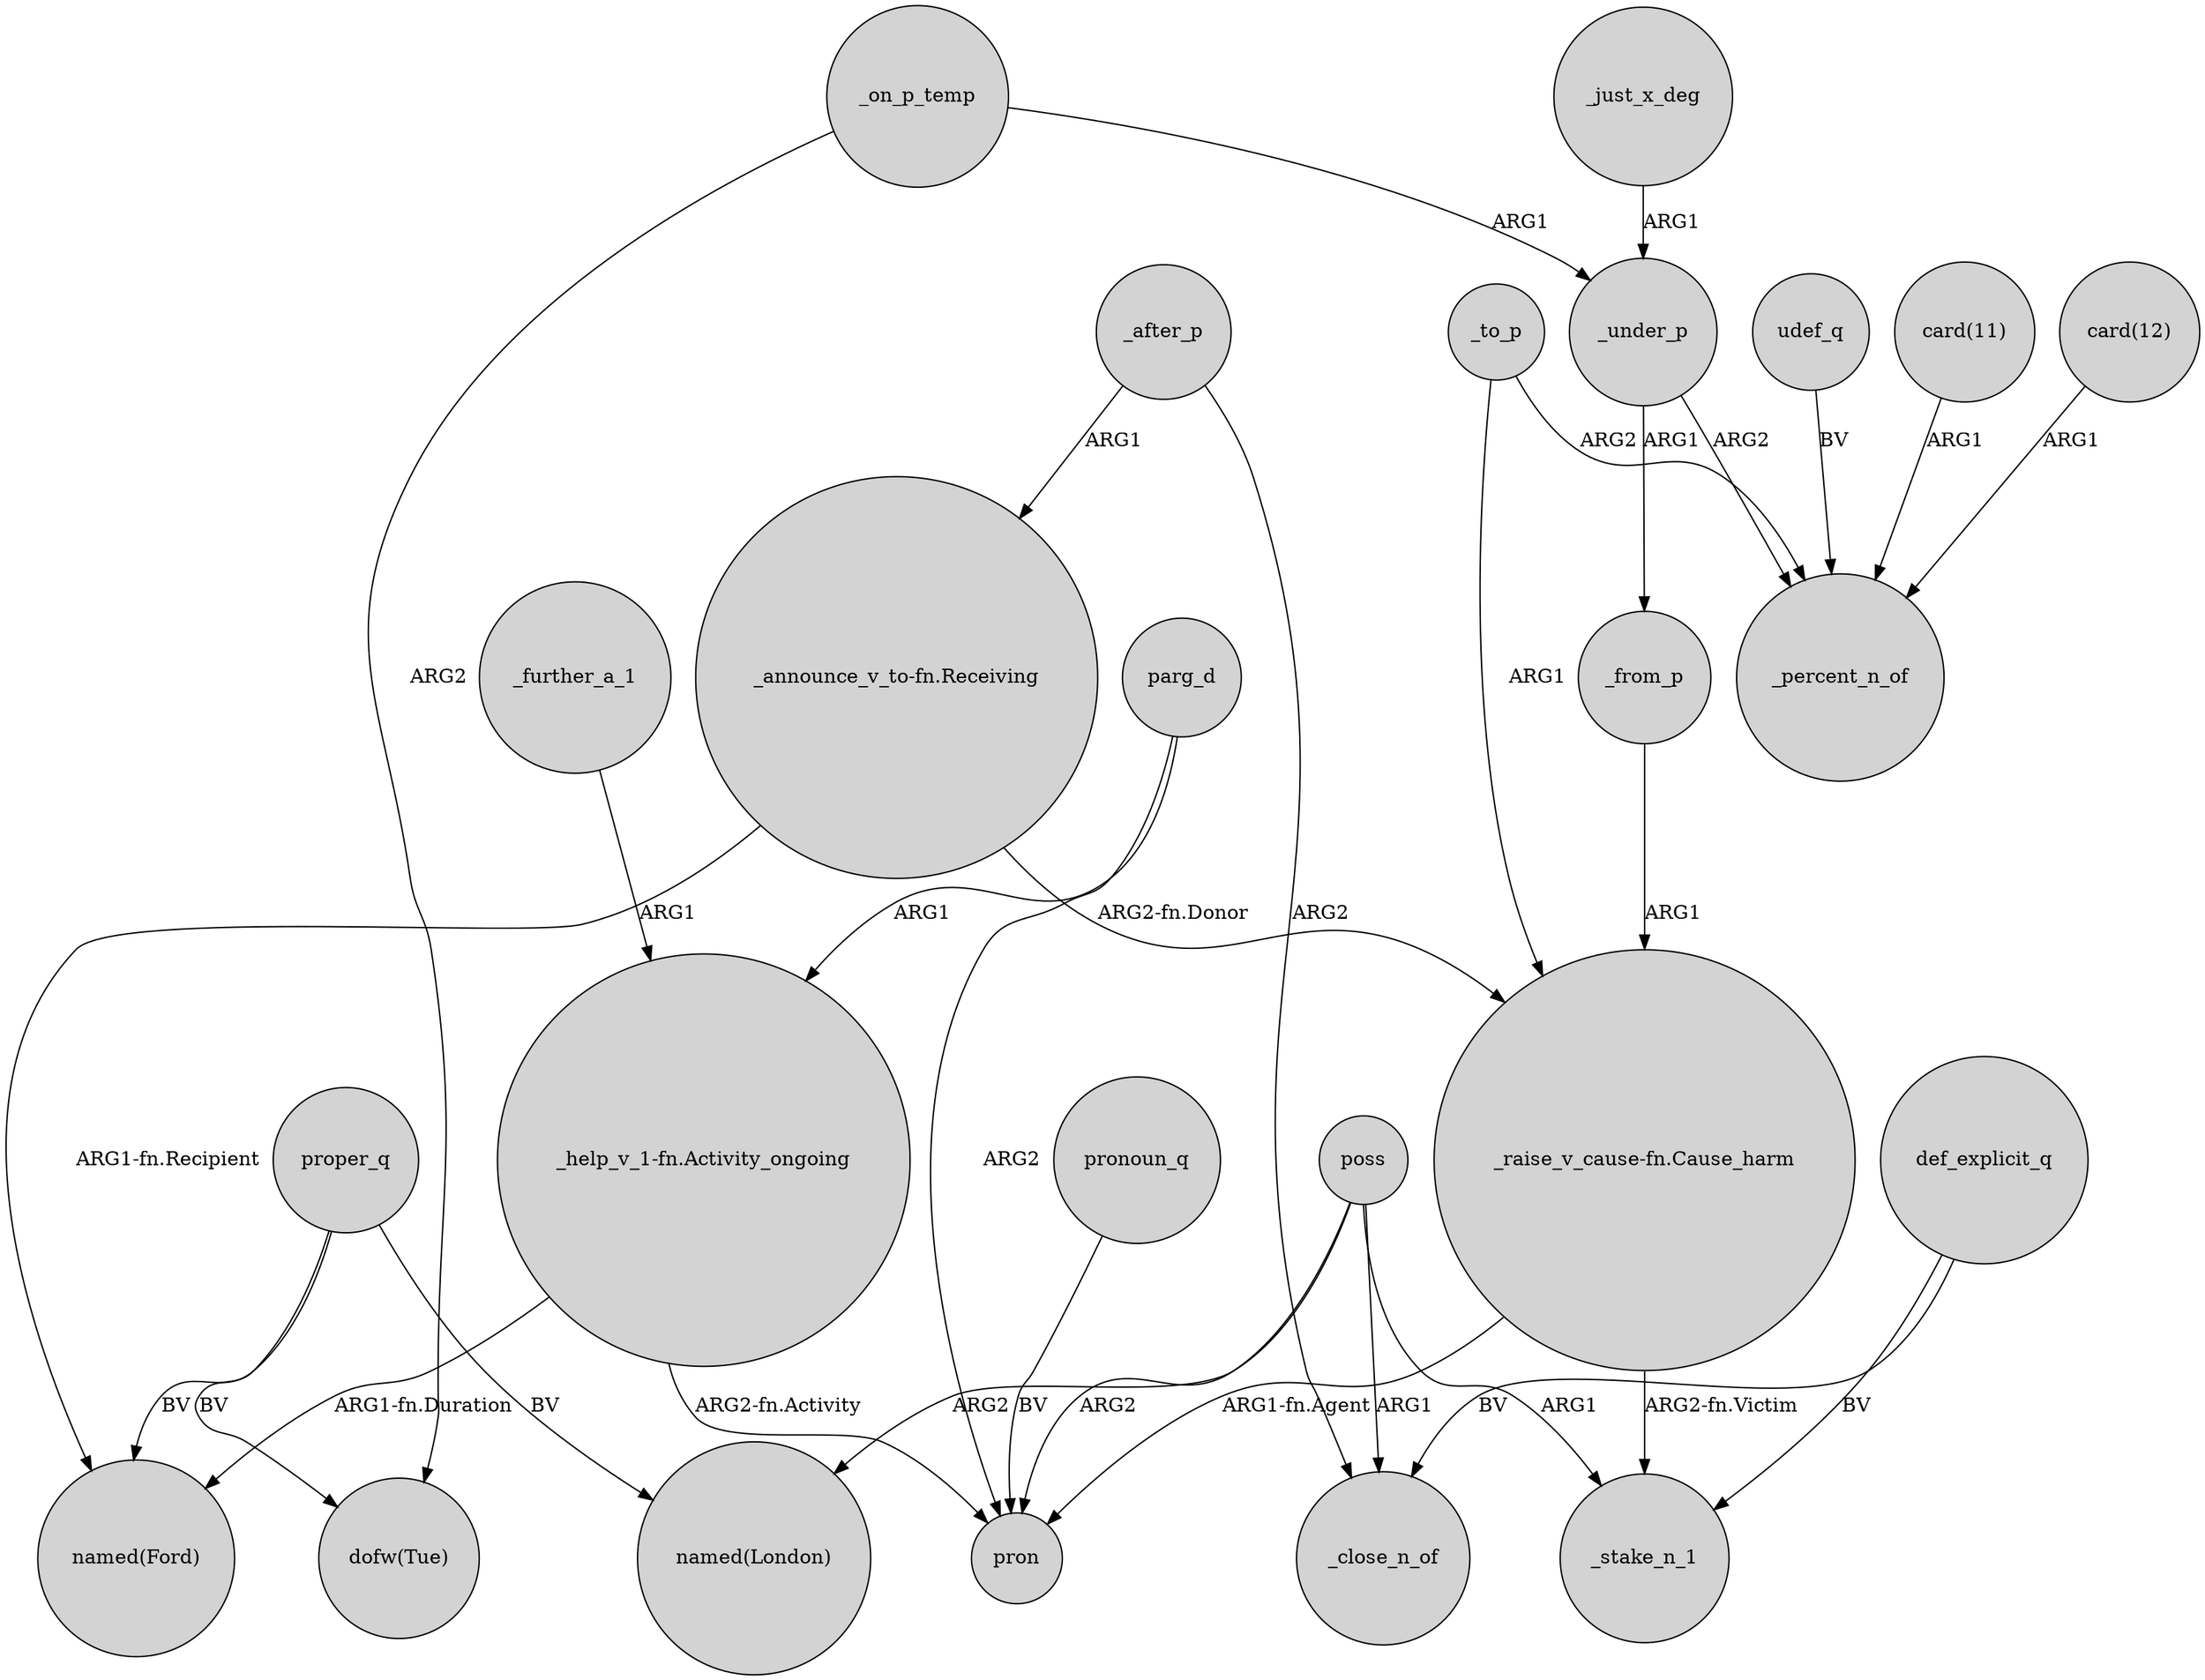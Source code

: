 digraph {
	node [shape=circle style=filled]
	"_announce_v_to-fn.Receiving" -> "named(Ford)" [label="ARG1-fn.Recipient"]
	"_raise_v_cause-fn.Cause_harm" -> pron [label="ARG1-fn.Agent"]
	proper_q -> "named(Ford)" [label=BV]
	"_raise_v_cause-fn.Cause_harm" -> _stake_n_1 [label="ARG2-fn.Victim"]
	_under_p -> _percent_n_of [label=ARG2]
	parg_d -> pron [label=ARG2]
	parg_d -> "_help_v_1-fn.Activity_ongoing" [label=ARG1]
	_just_x_deg -> _under_p [label=ARG1]
	_to_p -> _percent_n_of [label=ARG2]
	_after_p -> "_announce_v_to-fn.Receiving" [label=ARG1]
	_on_p_temp -> "dofw(Tue)" [label=ARG2]
	poss -> _close_n_of [label=ARG1]
	_after_p -> _close_n_of [label=ARG2]
	pronoun_q -> pron [label=BV]
	_on_p_temp -> _under_p [label=ARG1]
	poss -> "named(London)" [label=ARG2]
	poss -> pron [label=ARG2]
	udef_q -> _percent_n_of [label=BV]
	"card(11)" -> _percent_n_of [label=ARG1]
	"card(12)" -> _percent_n_of [label=ARG1]
	def_explicit_q -> _stake_n_1 [label=BV]
	_further_a_1 -> "_help_v_1-fn.Activity_ongoing" [label=ARG1]
	"_help_v_1-fn.Activity_ongoing" -> "named(Ford)" [label="ARG1-fn.Duration"]
	_from_p -> "_raise_v_cause-fn.Cause_harm" [label=ARG1]
	proper_q -> "dofw(Tue)" [label=BV]
	proper_q -> "named(London)" [label=BV]
	_to_p -> "_raise_v_cause-fn.Cause_harm" [label=ARG1]
	"_help_v_1-fn.Activity_ongoing" -> pron [label="ARG2-fn.Activity"]
	_under_p -> _from_p [label=ARG1]
	"_announce_v_to-fn.Receiving" -> "_raise_v_cause-fn.Cause_harm" [label="ARG2-fn.Donor"]
	def_explicit_q -> _close_n_of [label=BV]
	poss -> _stake_n_1 [label=ARG1]
}
